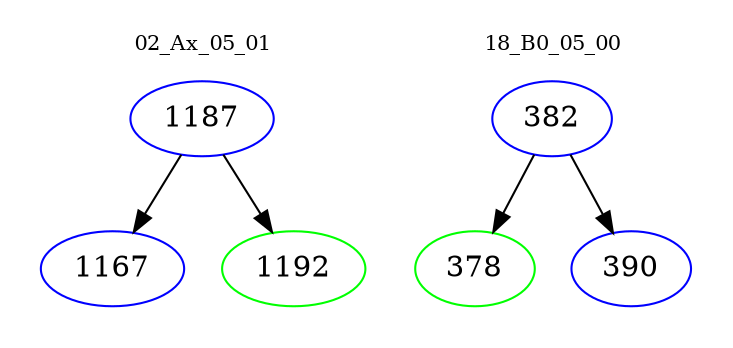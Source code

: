 digraph{
subgraph cluster_0 {
color = white
label = "02_Ax_05_01";
fontsize=10;
T0_1187 [label="1187", color="blue"]
T0_1187 -> T0_1167 [color="black"]
T0_1167 [label="1167", color="blue"]
T0_1187 -> T0_1192 [color="black"]
T0_1192 [label="1192", color="green"]
}
subgraph cluster_1 {
color = white
label = "18_B0_05_00";
fontsize=10;
T1_382 [label="382", color="blue"]
T1_382 -> T1_378 [color="black"]
T1_378 [label="378", color="green"]
T1_382 -> T1_390 [color="black"]
T1_390 [label="390", color="blue"]
}
}
